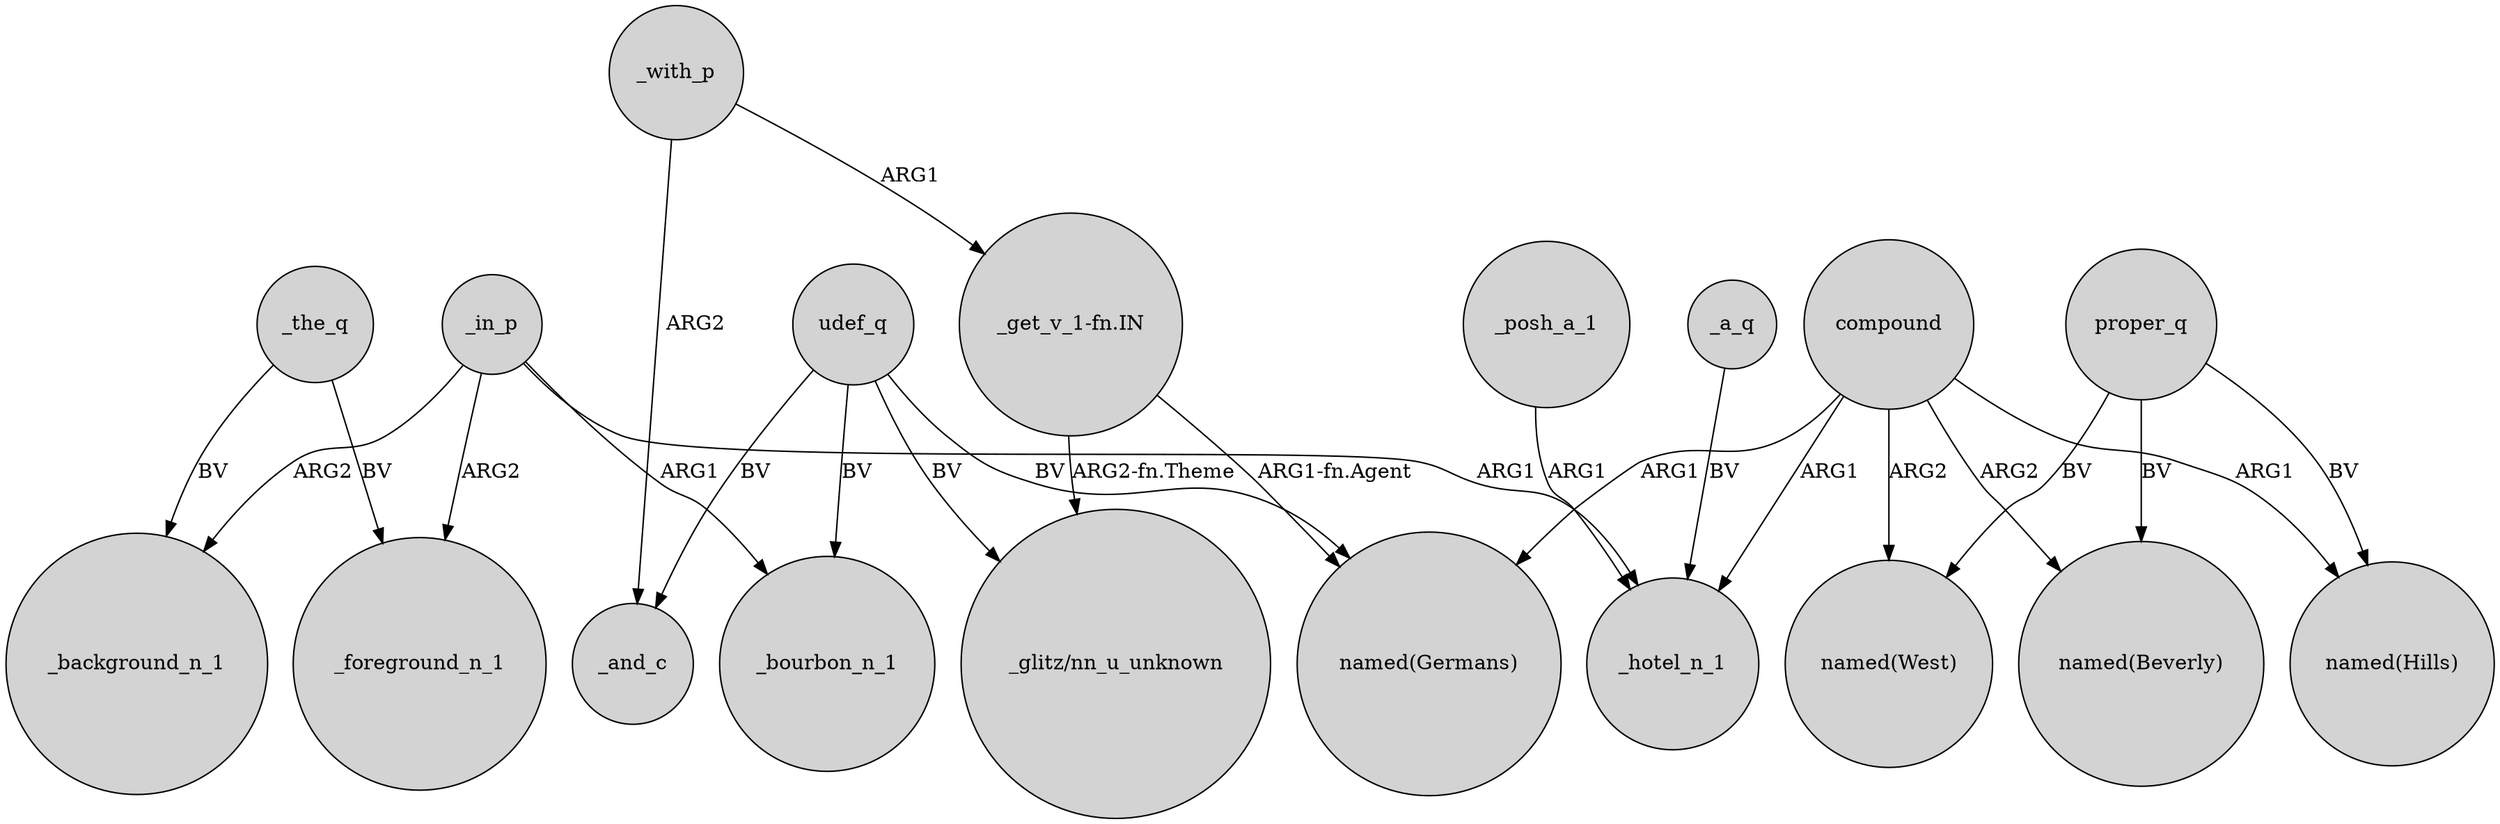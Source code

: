 digraph {
	node [shape=circle style=filled]
	_with_p -> _and_c [label=ARG2]
	_in_p -> _foreground_n_1 [label=ARG2]
	compound -> "named(West)" [label=ARG2]
	_a_q -> _hotel_n_1 [label=BV]
	udef_q -> _bourbon_n_1 [label=BV]
	compound -> "named(Hills)" [label=ARG1]
	proper_q -> "named(Hills)" [label=BV]
	compound -> "named(Germans)" [label=ARG1]
	udef_q -> "_glitz/nn_u_unknown" [label=BV]
	proper_q -> "named(West)" [label=BV]
	_posh_a_1 -> _hotel_n_1 [label=ARG1]
	compound -> "named(Beverly)" [label=ARG2]
	_the_q -> _foreground_n_1 [label=BV]
	compound -> _hotel_n_1 [label=ARG1]
	udef_q -> "named(Germans)" [label=BV]
	"_get_v_1-fn.IN" -> "_glitz/nn_u_unknown" [label="ARG2-fn.Theme"]
	_in_p -> _bourbon_n_1 [label=ARG1]
	"_get_v_1-fn.IN" -> "named(Germans)" [label="ARG1-fn.Agent"]
	proper_q -> "named(Beverly)" [label=BV]
	_the_q -> _background_n_1 [label=BV]
	_with_p -> "_get_v_1-fn.IN" [label=ARG1]
	_in_p -> _hotel_n_1 [label=ARG1]
	udef_q -> _and_c [label=BV]
	_in_p -> _background_n_1 [label=ARG2]
}
